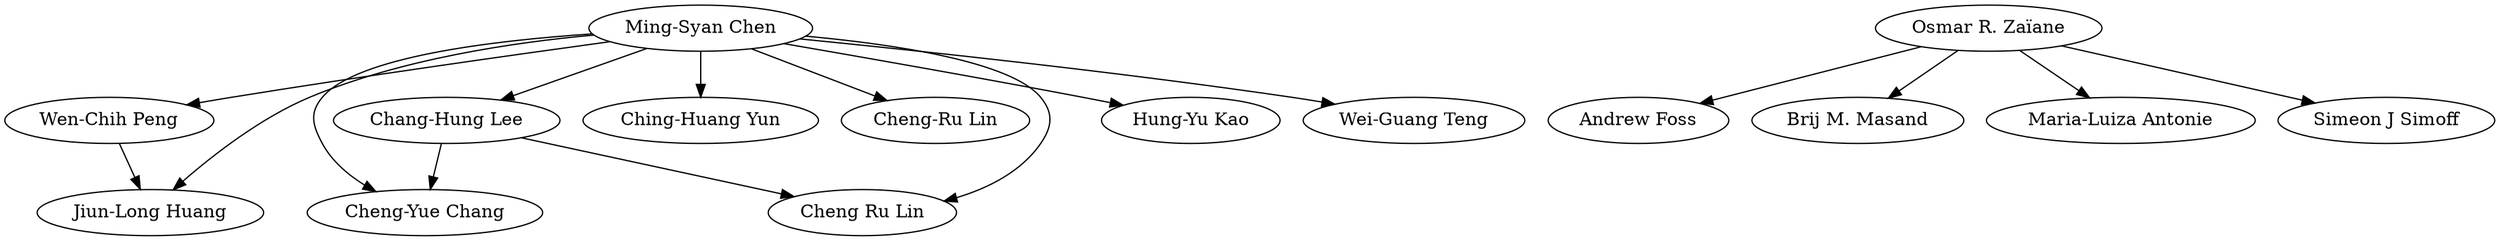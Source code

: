 strict digraph G{
"Ming-Syan Chen" -> "Chang-Hung Lee"
"Ming-Syan Chen" -> "Cheng-Yue Chang"
"Osmar R. Zaïane" -> "Andrew Foss"
"Osmar R. Zaïane" -> "Brij M. Masand"
"Ming-Syan Chen" -> "Wen-Chih Peng"
"Ming-Syan Chen" -> "Jiun-Long Huang"
"Ming-Syan Chen" -> "Ching-Huang Yun"
"Ming-Syan Chen" -> "Cheng-Ru Lin"
"Ming-Syan Chen" -> "Cheng Ru Lin"
"Osmar R. Zaïane" -> "Maria-Luiza Antonie"
"Ming-Syan Chen" -> "Hung-Yu Kao"
"Osmar R. Zaïane" -> "Simeon J Simoff"
"Ming-Syan Chen" -> "Wei-Guang Teng"
"Ming-Syan Chen" -> "Cheng-Yue Chang"
"Wen-Chih Peng" -> "Jiun-Long Huang"
"Chang-Hung Lee" -> "Cheng-Yue Chang"
"Chang-Hung Lee" -> "Cheng Ru Lin"
}
